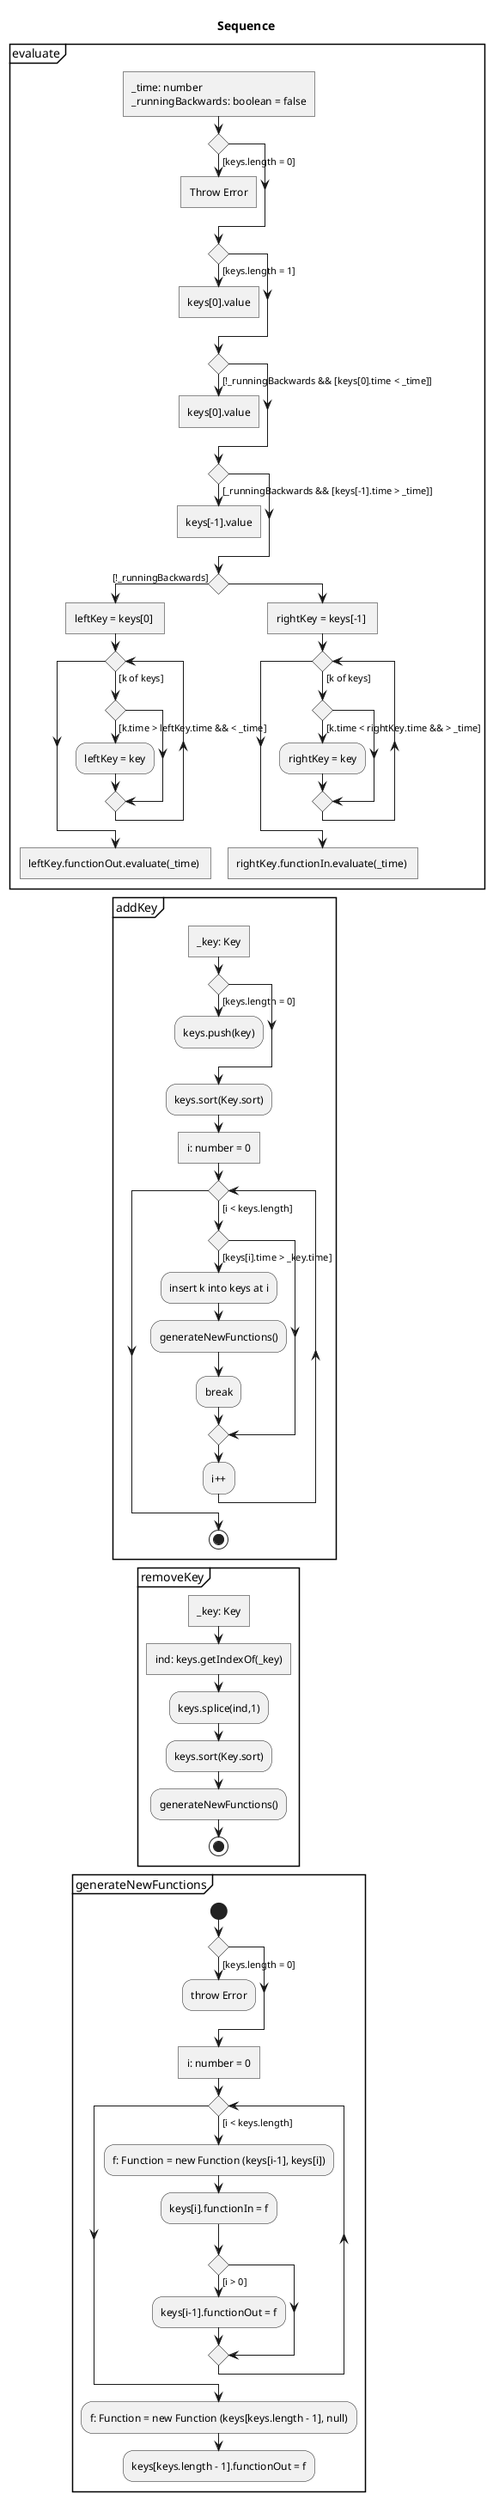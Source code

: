 @startuml Sequence
skinparam monochrome true

title Sequence

partition evaluate {
	:_time: number
	_runningBackwards: boolean = false]

	if () then ([keys.length = 0])
		:Throw Error]
	detach
	endif
	if () then ([keys.length = 1])
		:keys[0].value]
	detach
	endif

	if () then ([!_runningBackwards && [keys[0].time < _time]])
		:keys[0].value]
		detach
	endif

	if () then ([_runningBackwards && [keys[-1].time > _time]])
		:keys[-1].value]
		detach
	endif

	if() then ([!_runningBackwards])
		:leftKey = keys[0] ]
		while () is ([k of keys])
			if() then ([k.time > leftKey.time && < _time])
				:leftKey = key;
			endif
		endwhile
		:leftKey.functionOut.evaluate(_time) ]
	else
		:rightKey = keys[-1] ]
		while () is ([k of keys])
			if() then ([k.time < rightKey.time && > _time])
				:rightKey = key;
			endif
		endwhile
		:rightKey.functionIn.evaluate(_time) ]
	endif
	detach
}

partition addKey {
	:_key: Key]
	if() then ([keys.length = 0])
		:keys.push(key);
		detach
	endif
	:keys.sort(Key.sort);
	:i: number = 0]
	while() is ([i < keys.length])
		if() then ([keys[i].time > _key.time])
			:insert k into keys at i;
			:generateNewFunctions();
			:break;
		endif
		:i++;
	endwhile
	stop
}

partition removeKey {
	:_key: Key]
	:ind: keys.getIndexOf(_key)]
	:keys.splice(ind,1);
	:keys.sort(Key.sort);
	:generateNewFunctions();
	stop
}

partition generateNewFunctions {
	start
	if() then ([keys.length = 0])
		:throw Error;
		detach
	endif
	:i: number = 0]
	while() is ([i < keys.length])
		:f: Function = new Function (keys[i-1], keys[i]);
		:keys[i].functionIn = f;
		if() then ([i > 0])
			:keys[i-1].functionOut = f;
		endif
	endwhile
	:f: Function = new Function (keys[keys.length - 1], null);
	:keys[keys.length - 1].functionOut = f;
}

@enduml